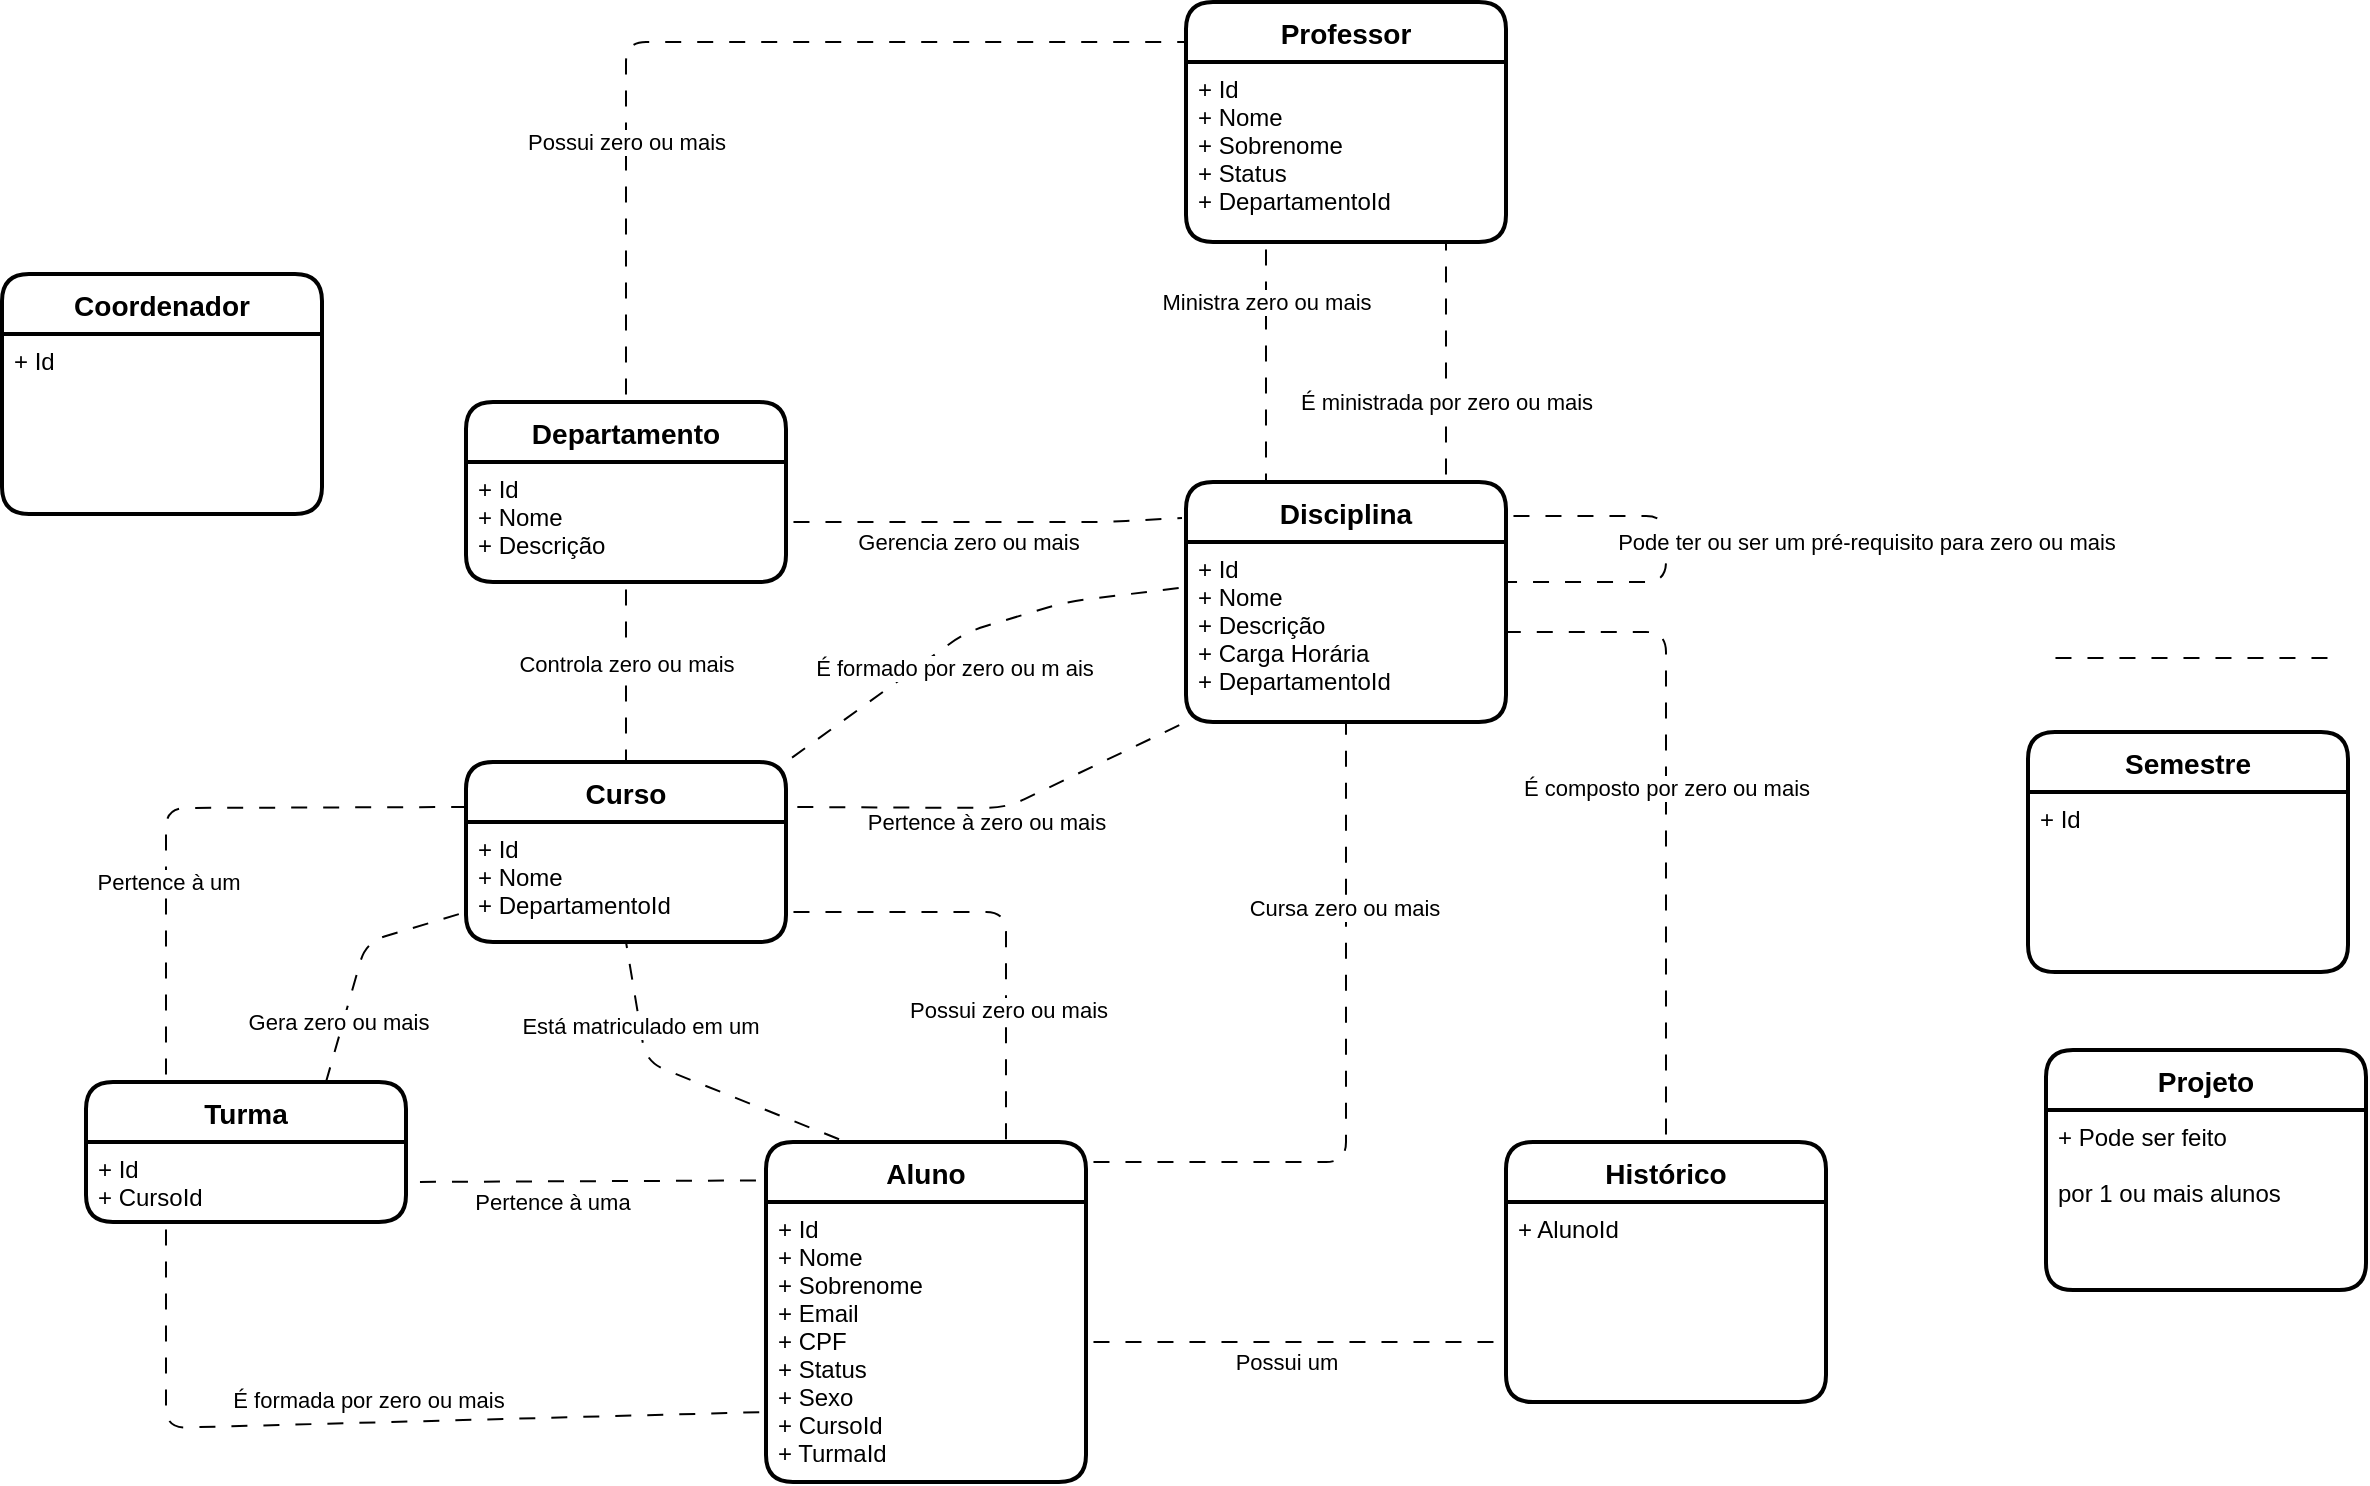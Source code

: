 <mxfile>
    <diagram id="aeK9TVIWi9eqSDKCjZsI" name="Page-1">
        <mxGraphModel dx="1793" dy="783" grid="0" gridSize="10" guides="1" tooltips="1" connect="1" arrows="1" fold="1" page="1" pageScale="1" pageWidth="4681" pageHeight="3300" math="0" shadow="0">
            <root>
                <mxCell id="0"/>
                <mxCell id="1" parent="0"/>
                <mxCell id="D5PJ7m-70zFiwvf29XOF-27" value="Professor" style="swimlane;childLayout=stackLayout;horizontal=1;startSize=30;horizontalStack=0;rounded=1;fontSize=14;fontStyle=1;strokeWidth=2;resizeParent=0;resizeLast=1;shadow=0;dashed=0;align=center;" parent="1" vertex="1">
                    <mxGeometry x="1100" y="90" width="160" height="120" as="geometry"/>
                </mxCell>
                <mxCell id="D5PJ7m-70zFiwvf29XOF-28" value="+ Id&#10;+ Nome&#10;+ Sobrenome&#10;+ Status&#10;+ DepartamentoId" style="align=left;strokeColor=none;fillColor=none;spacingLeft=4;fontSize=12;verticalAlign=top;resizable=0;rotatable=0;part=1;" parent="D5PJ7m-70zFiwvf29XOF-27" vertex="1">
                    <mxGeometry y="30" width="160" height="90" as="geometry"/>
                </mxCell>
                <mxCell id="D5PJ7m-70zFiwvf29XOF-29" value="Departamento" style="swimlane;childLayout=stackLayout;horizontal=1;startSize=30;horizontalStack=0;rounded=1;fontSize=14;fontStyle=1;strokeWidth=2;resizeParent=0;resizeLast=1;shadow=0;dashed=0;align=center;" parent="1" vertex="1">
                    <mxGeometry x="740" y="290" width="160" height="90" as="geometry"/>
                </mxCell>
                <mxCell id="D5PJ7m-70zFiwvf29XOF-30" value="+ Id&#10;+ Nome&#10;+ Descrição" style="align=left;strokeColor=none;fillColor=none;spacingLeft=4;fontSize=12;verticalAlign=top;resizable=0;rotatable=0;part=1;" parent="D5PJ7m-70zFiwvf29XOF-29" vertex="1">
                    <mxGeometry y="30" width="160" height="60" as="geometry"/>
                </mxCell>
                <mxCell id="D5PJ7m-70zFiwvf29XOF-31" value="Disciplina" style="swimlane;childLayout=stackLayout;horizontal=1;startSize=30;horizontalStack=0;rounded=1;fontSize=14;fontStyle=1;strokeWidth=2;resizeParent=0;resizeLast=1;shadow=0;dashed=0;align=center;" parent="1" vertex="1">
                    <mxGeometry x="1100" y="330" width="160" height="120" as="geometry"/>
                </mxCell>
                <mxCell id="D5PJ7m-70zFiwvf29XOF-32" value="+ Id&#10;+ Nome&#10;+ Descrição&#10;+ Carga Horária&#10;+ DepartamentoId&#10;" style="align=left;strokeColor=none;fillColor=none;spacingLeft=4;fontSize=12;verticalAlign=top;resizable=0;rotatable=0;part=1;" parent="D5PJ7m-70zFiwvf29XOF-31" vertex="1">
                    <mxGeometry y="30" width="160" height="90" as="geometry"/>
                </mxCell>
                <mxCell id="D5PJ7m-70zFiwvf29XOF-33" value="Curso" style="swimlane;childLayout=stackLayout;horizontal=1;startSize=30;horizontalStack=0;rounded=1;fontSize=14;fontStyle=1;strokeWidth=2;resizeParent=0;resizeLast=1;shadow=0;dashed=0;align=center;" parent="1" vertex="1">
                    <mxGeometry x="740" y="470" width="160" height="90" as="geometry"/>
                </mxCell>
                <mxCell id="D5PJ7m-70zFiwvf29XOF-34" value="+ Id&#10;+ Nome&#10;+ DepartamentoId&#10;" style="align=left;strokeColor=none;fillColor=none;spacingLeft=4;fontSize=12;verticalAlign=top;resizable=0;rotatable=0;part=1;" parent="D5PJ7m-70zFiwvf29XOF-33" vertex="1">
                    <mxGeometry y="30" width="160" height="60" as="geometry"/>
                </mxCell>
                <mxCell id="D5PJ7m-70zFiwvf29XOF-35" value="Aluno" style="swimlane;childLayout=stackLayout;horizontal=1;startSize=30;horizontalStack=0;rounded=1;fontSize=14;fontStyle=1;strokeWidth=2;resizeParent=0;resizeLast=1;shadow=0;dashed=0;align=center;comic=0;moveCells=0;treeMoving=0;treeFolding=0;autosize=0;" parent="1" vertex="1">
                    <mxGeometry x="890" y="660" width="160" height="170" as="geometry"/>
                </mxCell>
                <mxCell id="D5PJ7m-70zFiwvf29XOF-36" value="+ Id&#10;+ Nome&#10;+ Sobrenome&#10;+ Email&#10;+ CPF&#10;+ Status&#10;+ Sexo&#10;+ CursoId&#10;+ TurmaId&#10;" style="align=left;strokeColor=none;fillColor=none;spacingLeft=4;fontSize=12;verticalAlign=top;resizable=0;rotatable=0;part=1;" parent="D5PJ7m-70zFiwvf29XOF-35" vertex="1">
                    <mxGeometry y="30" width="160" height="140" as="geometry"/>
                </mxCell>
                <mxCell id="D5PJ7m-70zFiwvf29XOF-37" value="Turma" style="swimlane;childLayout=stackLayout;horizontal=1;startSize=30;horizontalStack=0;rounded=1;fontSize=14;fontStyle=1;strokeWidth=2;resizeParent=0;resizeLast=1;shadow=0;dashed=0;align=center;" parent="1" vertex="1">
                    <mxGeometry x="550" y="630" width="160" height="70" as="geometry"/>
                </mxCell>
                <mxCell id="D5PJ7m-70zFiwvf29XOF-38" value="+ Id&#10;+ CursoId" style="align=left;strokeColor=none;fillColor=none;spacingLeft=4;fontSize=12;verticalAlign=top;resizable=0;rotatable=0;part=1;" parent="D5PJ7m-70zFiwvf29XOF-37" vertex="1">
                    <mxGeometry y="30" width="160" height="40" as="geometry"/>
                </mxCell>
                <mxCell id="D5PJ7m-70zFiwvf29XOF-39" value="Semestre" style="swimlane;childLayout=stackLayout;horizontal=1;startSize=30;horizontalStack=0;rounded=1;fontSize=14;fontStyle=1;strokeWidth=2;resizeParent=0;resizeLast=1;shadow=0;dashed=0;align=center;" parent="1" vertex="1">
                    <mxGeometry x="1521" y="455" width="160" height="120" as="geometry"/>
                </mxCell>
                <mxCell id="D5PJ7m-70zFiwvf29XOF-40" value="+ Id&#10;" style="align=left;strokeColor=none;fillColor=none;spacingLeft=4;fontSize=12;verticalAlign=top;resizable=0;rotatable=0;part=1;" parent="D5PJ7m-70zFiwvf29XOF-39" vertex="1">
                    <mxGeometry y="30" width="160" height="90" as="geometry"/>
                </mxCell>
                <mxCell id="D5PJ7m-70zFiwvf29XOF-41" value="Histórico" style="swimlane;childLayout=stackLayout;horizontal=1;startSize=30;horizontalStack=0;rounded=1;fontSize=14;fontStyle=1;strokeWidth=2;resizeParent=0;resizeLast=1;shadow=0;dashed=0;align=center;" parent="1" vertex="1">
                    <mxGeometry x="1260" y="660" width="160" height="130" as="geometry"/>
                </mxCell>
                <mxCell id="D5PJ7m-70zFiwvf29XOF-42" value="+ AlunoId" style="align=left;strokeColor=none;fillColor=none;spacingLeft=4;fontSize=12;verticalAlign=top;resizable=0;rotatable=0;part=1;" parent="D5PJ7m-70zFiwvf29XOF-41" vertex="1">
                    <mxGeometry y="30" width="160" height="100" as="geometry"/>
                </mxCell>
                <mxCell id="D5PJ7m-70zFiwvf29XOF-47" value="Projeto" style="swimlane;childLayout=stackLayout;horizontal=1;startSize=30;horizontalStack=0;rounded=1;fontSize=14;fontStyle=1;strokeWidth=2;resizeParent=0;resizeLast=1;shadow=0;dashed=0;align=center;" parent="1" vertex="1">
                    <mxGeometry x="1530" y="614" width="160" height="120" as="geometry"/>
                </mxCell>
                <mxCell id="D5PJ7m-70zFiwvf29XOF-48" value="+ Pode ser feito &#10;&#10;por 1 ou mais alunos" style="align=left;strokeColor=none;fillColor=none;spacingLeft=4;fontSize=12;verticalAlign=top;resizable=0;rotatable=0;part=1;" parent="D5PJ7m-70zFiwvf29XOF-47" vertex="1">
                    <mxGeometry y="30" width="160" height="90" as="geometry"/>
                </mxCell>
                <mxCell id="D5PJ7m-70zFiwvf29XOF-49" value="" style="endArrow=none;html=1;rounded=1;exitX=0.5;exitY=0;exitDx=0;exitDy=0;entryX=-0.002;entryY=0.167;entryDx=0;entryDy=0;flowAnimation=1;ignoreEdge=0;comic=0;noJump=0;entryPerimeter=0;" parent="1" source="D5PJ7m-70zFiwvf29XOF-29" target="D5PJ7m-70zFiwvf29XOF-27" edge="1">
                    <mxGeometry relative="1" as="geometry">
                        <mxPoint x="820" y="270" as="sourcePoint"/>
                        <mxPoint x="850" y="150" as="targetPoint"/>
                        <Array as="points">
                            <mxPoint x="820" y="110"/>
                        </Array>
                    </mxGeometry>
                </mxCell>
                <mxCell id="D5PJ7m-70zFiwvf29XOF-50" value="Possui zero ou mais" style="edgeLabel;html=1;align=center;verticalAlign=middle;resizable=0;points=[];" parent="D5PJ7m-70zFiwvf29XOF-49" vertex="1" connectable="0">
                    <mxGeometry x="0.401" y="-1" relative="1" as="geometry">
                        <mxPoint x="-142" y="49" as="offset"/>
                    </mxGeometry>
                </mxCell>
                <mxCell id="D5PJ7m-70zFiwvf29XOF-51" value="" style="endArrow=none;html=1;rounded=1;flowAnimation=1;exitX=1;exitY=0.5;exitDx=0;exitDy=0;orthogonal=0;" parent="1" source="D5PJ7m-70zFiwvf29XOF-30" edge="1">
                    <mxGeometry relative="1" as="geometry">
                        <mxPoint x="930" y="350" as="sourcePoint"/>
                        <mxPoint x="1098" y="348" as="targetPoint"/>
                        <Array as="points">
                            <mxPoint x="1000" y="350"/>
                            <mxPoint x="1060" y="350"/>
                        </Array>
                    </mxGeometry>
                </mxCell>
                <mxCell id="D5PJ7m-70zFiwvf29XOF-52" value="Gerencia zero ou mais" style="edgeLabel;html=1;align=center;verticalAlign=middle;resizable=0;points=[];" parent="D5PJ7m-70zFiwvf29XOF-51" vertex="1" connectable="0">
                    <mxGeometry x="-0.119" relative="1" as="geometry">
                        <mxPoint x="4" y="10" as="offset"/>
                    </mxGeometry>
                </mxCell>
                <mxCell id="D5PJ7m-70zFiwvf29XOF-53" value="" style="endArrow=none;html=1;rounded=1;flowAnimation=1;exitX=0.25;exitY=1;exitDx=0;exitDy=0;entryX=0.25;entryY=0;entryDx=0;entryDy=0;" parent="1" source="D5PJ7m-70zFiwvf29XOF-28" target="D5PJ7m-70zFiwvf29XOF-31" edge="1">
                    <mxGeometry relative="1" as="geometry">
                        <mxPoint x="1090" y="280" as="sourcePoint"/>
                        <mxPoint x="1230" y="280" as="targetPoint"/>
                    </mxGeometry>
                </mxCell>
                <mxCell id="D5PJ7m-70zFiwvf29XOF-54" value="Ministra zero ou mais" style="edgeLabel;html=1;align=center;verticalAlign=middle;resizable=0;points=[];" parent="D5PJ7m-70zFiwvf29XOF-53" vertex="1" connectable="0">
                    <mxGeometry x="-0.15" relative="1" as="geometry">
                        <mxPoint y="-21" as="offset"/>
                    </mxGeometry>
                </mxCell>
                <mxCell id="D5PJ7m-70zFiwvf29XOF-55" value="" style="endArrow=none;html=1;rounded=1;flowAnimation=1;exitX=0;exitY=1;exitDx=0;exitDy=0;entryX=1;entryY=0.25;entryDx=0;entryDy=0;" parent="1" source="D5PJ7m-70zFiwvf29XOF-32" target="D5PJ7m-70zFiwvf29XOF-33" edge="1">
                    <mxGeometry relative="1" as="geometry">
                        <mxPoint x="1080" y="490" as="sourcePoint"/>
                        <mxPoint x="940" y="490" as="targetPoint"/>
                        <Array as="points">
                            <mxPoint x="1010" y="493"/>
                        </Array>
                    </mxGeometry>
                </mxCell>
                <mxCell id="D5PJ7m-70zFiwvf29XOF-56" value="Pertence à zero ou mais" style="edgeLabel;html=1;align=center;verticalAlign=middle;resizable=0;points=[];" parent="D5PJ7m-70zFiwvf29XOF-55" vertex="1" connectable="0">
                    <mxGeometry x="0.148" y="1" relative="1" as="geometry">
                        <mxPoint x="11" y="6" as="offset"/>
                    </mxGeometry>
                </mxCell>
                <mxCell id="D5PJ7m-70zFiwvf29XOF-57" value="" style="endArrow=none;html=1;rounded=0;flowAnimation=1;entryX=0.5;entryY=0;entryDx=0;entryDy=0;exitX=0.5;exitY=1;exitDx=0;exitDy=0;" parent="1" source="D5PJ7m-70zFiwvf29XOF-30" target="D5PJ7m-70zFiwvf29XOF-33" edge="1">
                    <mxGeometry relative="1" as="geometry">
                        <mxPoint x="750" y="420" as="sourcePoint"/>
                        <mxPoint x="890" y="420" as="targetPoint"/>
                    </mxGeometry>
                </mxCell>
                <mxCell id="D5PJ7m-70zFiwvf29XOF-58" value="Controla zero ou mais" style="edgeLabel;html=1;align=center;verticalAlign=middle;resizable=0;points=[];" parent="D5PJ7m-70zFiwvf29XOF-57" vertex="1" connectable="0">
                    <mxGeometry x="-0.518" relative="1" as="geometry">
                        <mxPoint y="19" as="offset"/>
                    </mxGeometry>
                </mxCell>
                <mxCell id="D5PJ7m-70zFiwvf29XOF-59" value="" style="endArrow=none;html=1;rounded=1;flowAnimation=1;exitX=0.25;exitY=1;exitDx=0;exitDy=0;entryX=0.25;entryY=0;entryDx=0;entryDy=0;" parent="1" edge="1">
                    <mxGeometry relative="1" as="geometry">
                        <mxPoint x="1230" y="330" as="sourcePoint"/>
                        <mxPoint x="1230" y="210" as="targetPoint"/>
                    </mxGeometry>
                </mxCell>
                <mxCell id="D5PJ7m-70zFiwvf29XOF-60" value="É ministrada por zero ou mais" style="edgeLabel;html=1;align=center;verticalAlign=middle;resizable=0;points=[];" parent="D5PJ7m-70zFiwvf29XOF-59" vertex="1" connectable="0">
                    <mxGeometry x="-0.15" relative="1" as="geometry">
                        <mxPoint y="11" as="offset"/>
                    </mxGeometry>
                </mxCell>
                <mxCell id="D5PJ7m-70zFiwvf29XOF-61" value="" style="endArrow=none;html=1;rounded=1;flowAnimation=1;exitX=1;exitY=0;exitDx=0;exitDy=0;orthogonal=0;entryX=0;entryY=0.25;entryDx=0;entryDy=0;" parent="1" source="D5PJ7m-70zFiwvf29XOF-33" target="D5PJ7m-70zFiwvf29XOF-32" edge="1">
                    <mxGeometry relative="1" as="geometry">
                        <mxPoint x="880" y="442" as="sourcePoint"/>
                        <mxPoint x="1078" y="440.0" as="targetPoint"/>
                        <Array as="points">
                            <mxPoint x="990" y="405"/>
                            <mxPoint x="1040" y="390"/>
                        </Array>
                    </mxGeometry>
                </mxCell>
                <mxCell id="D5PJ7m-70zFiwvf29XOF-62" value="É formado por zero ou m ais" style="edgeLabel;html=1;align=center;verticalAlign=middle;resizable=0;points=[];" parent="D5PJ7m-70zFiwvf29XOF-61" vertex="1" connectable="0">
                    <mxGeometry x="-0.119" relative="1" as="geometry">
                        <mxPoint x="4" y="10" as="offset"/>
                    </mxGeometry>
                </mxCell>
                <mxCell id="D5PJ7m-70zFiwvf29XOF-63" value="" style="endArrow=none;html=1;rounded=1;flowAnimation=1;exitX=1;exitY=0.5;exitDx=0;exitDy=0;" parent="1" source="D5PJ7m-70zFiwvf29XOF-36" edge="1">
                    <mxGeometry relative="1" as="geometry">
                        <mxPoint x="1060" y="744.58" as="sourcePoint"/>
                        <mxPoint x="1260" y="760" as="targetPoint"/>
                    </mxGeometry>
                </mxCell>
                <mxCell id="D5PJ7m-70zFiwvf29XOF-64" value="Possui um" style="edgeLabel;html=1;align=center;verticalAlign=middle;resizable=0;points=[];" parent="D5PJ7m-70zFiwvf29XOF-63" vertex="1" connectable="0">
                    <mxGeometry x="-0.137" relative="1" as="geometry">
                        <mxPoint x="9" y="10" as="offset"/>
                    </mxGeometry>
                </mxCell>
                <mxCell id="D5PJ7m-70zFiwvf29XOF-65" value="" style="endArrow=none;html=1;rounded=1;flowAnimation=1;exitX=1;exitY=0.059;exitDx=0;exitDy=0;exitPerimeter=0;entryX=0.5;entryY=1;entryDx=0;entryDy=0;" parent="1" source="D5PJ7m-70zFiwvf29XOF-35" target="D5PJ7m-70zFiwvf29XOF-32" edge="1">
                    <mxGeometry relative="1" as="geometry">
                        <mxPoint x="1110" y="650" as="sourcePoint"/>
                        <mxPoint x="1250" y="650" as="targetPoint"/>
                        <Array as="points">
                            <mxPoint x="1180" y="670"/>
                        </Array>
                    </mxGeometry>
                </mxCell>
                <mxCell id="D5PJ7m-70zFiwvf29XOF-66" value="Cursa zero ou mais" style="edgeLabel;html=1;align=center;verticalAlign=middle;resizable=0;points=[];" parent="D5PJ7m-70zFiwvf29XOF-65" vertex="1" connectable="0">
                    <mxGeometry x="0.469" y="1" relative="1" as="geometry">
                        <mxPoint as="offset"/>
                    </mxGeometry>
                </mxCell>
                <mxCell id="D5PJ7m-70zFiwvf29XOF-67" value="" style="endArrow=none;html=1;rounded=1;flowAnimation=1;exitX=0;exitY=0.75;exitDx=0;exitDy=0;entryX=0.75;entryY=0;entryDx=0;entryDy=0;" parent="1" source="D5PJ7m-70zFiwvf29XOF-34" target="D5PJ7m-70zFiwvf29XOF-37" edge="1">
                    <mxGeometry relative="1" as="geometry">
                        <mxPoint x="610" y="590" as="sourcePoint"/>
                        <mxPoint x="750" y="590" as="targetPoint"/>
                        <Array as="points">
                            <mxPoint x="690" y="560"/>
                        </Array>
                    </mxGeometry>
                </mxCell>
                <mxCell id="D5PJ7m-70zFiwvf29XOF-68" value="Gera zero ou mais" style="edgeLabel;html=1;align=center;verticalAlign=middle;resizable=0;points=[];" parent="D5PJ7m-70zFiwvf29XOF-67" vertex="1" connectable="0">
                    <mxGeometry x="0.696" y="1" relative="1" as="geometry">
                        <mxPoint y="-12" as="offset"/>
                    </mxGeometry>
                </mxCell>
                <mxCell id="D5PJ7m-70zFiwvf29XOF-69" value="" style="endArrow=none;html=1;rounded=1;flowAnimation=1;entryX=0;entryY=0.25;entryDx=0;entryDy=0;exitX=0.25;exitY=0;exitDx=0;exitDy=0;" parent="1" source="D5PJ7m-70zFiwvf29XOF-37" target="D5PJ7m-70zFiwvf29XOF-33" edge="1">
                    <mxGeometry relative="1" as="geometry">
                        <mxPoint x="570" y="514.66" as="sourcePoint"/>
                        <mxPoint x="710" y="514.66" as="targetPoint"/>
                        <Array as="points">
                            <mxPoint x="590" y="493"/>
                        </Array>
                    </mxGeometry>
                </mxCell>
                <mxCell id="D5PJ7m-70zFiwvf29XOF-70" value="Pertence à um" style="edgeLabel;html=1;align=center;verticalAlign=middle;resizable=0;points=[];" parent="D5PJ7m-70zFiwvf29XOF-69" vertex="1" connectable="0">
                    <mxGeometry x="-0.212" y="-1" relative="1" as="geometry">
                        <mxPoint y="13" as="offset"/>
                    </mxGeometry>
                </mxCell>
                <mxCell id="D5PJ7m-70zFiwvf29XOF-71" value="" style="endArrow=none;html=1;rounded=1;flowAnimation=1;entryX=0.5;entryY=1;entryDx=0;entryDy=0;exitX=0.25;exitY=0;exitDx=0;exitDy=0;" parent="1" source="D5PJ7m-70zFiwvf29XOF-35" target="D5PJ7m-70zFiwvf29XOF-34" edge="1">
                    <mxGeometry relative="1" as="geometry">
                        <mxPoint x="760" y="620.0" as="sourcePoint"/>
                        <mxPoint x="900" y="620.0" as="targetPoint"/>
                        <Array as="points">
                            <mxPoint x="830" y="620"/>
                        </Array>
                    </mxGeometry>
                </mxCell>
                <mxCell id="D5PJ7m-70zFiwvf29XOF-72" value="Está matriculado em um" style="edgeLabel;html=1;align=center;verticalAlign=middle;resizable=0;points=[];" parent="D5PJ7m-70zFiwvf29XOF-71" vertex="1" connectable="0">
                    <mxGeometry x="0.502" relative="1" as="geometry">
                        <mxPoint as="offset"/>
                    </mxGeometry>
                </mxCell>
                <mxCell id="D5PJ7m-70zFiwvf29XOF-73" value="" style="endArrow=none;html=1;rounded=1;flowAnimation=1;exitX=1;exitY=0.75;exitDx=0;exitDy=0;entryX=0.75;entryY=0;entryDx=0;entryDy=0;" parent="1" source="D5PJ7m-70zFiwvf29XOF-34" target="D5PJ7m-70zFiwvf29XOF-35" edge="1">
                    <mxGeometry relative="1" as="geometry">
                        <mxPoint x="930" y="560.0" as="sourcePoint"/>
                        <mxPoint x="1070" y="560.0" as="targetPoint"/>
                        <Array as="points">
                            <mxPoint x="1010" y="545"/>
                        </Array>
                    </mxGeometry>
                </mxCell>
                <mxCell id="D5PJ7m-70zFiwvf29XOF-74" value="Possui zero ou mais" style="edgeLabel;html=1;align=center;verticalAlign=middle;resizable=0;points=[];" parent="D5PJ7m-70zFiwvf29XOF-73" vertex="1" connectable="0">
                    <mxGeometry x="0.413" y="1" relative="1" as="geometry">
                        <mxPoint as="offset"/>
                    </mxGeometry>
                </mxCell>
                <mxCell id="D5PJ7m-70zFiwvf29XOF-75" value="" style="endArrow=none;html=1;rounded=1;flowAnimation=1;exitX=-0.008;exitY=0.113;exitDx=0;exitDy=0;exitPerimeter=0;entryX=1;entryY=0.5;entryDx=0;entryDy=0;" parent="1" source="D5PJ7m-70zFiwvf29XOF-35" target="D5PJ7m-70zFiwvf29XOF-38" edge="1">
                    <mxGeometry relative="1" as="geometry">
                        <mxPoint x="870" y="680" as="sourcePoint"/>
                        <mxPoint x="730" y="680" as="targetPoint"/>
                    </mxGeometry>
                </mxCell>
                <mxCell id="D5PJ7m-70zFiwvf29XOF-76" value="Pertence à uma" style="edgeLabel;html=1;align=center;verticalAlign=middle;resizable=0;points=[];" parent="D5PJ7m-70zFiwvf29XOF-75" vertex="1" connectable="0">
                    <mxGeometry x="0.183" relative="1" as="geometry">
                        <mxPoint y="10" as="offset"/>
                    </mxGeometry>
                </mxCell>
                <mxCell id="D5PJ7m-70zFiwvf29XOF-77" value="" style="endArrow=none;html=1;rounded=1;flowAnimation=1;entryX=0;entryY=0.75;entryDx=0;entryDy=0;exitX=0.25;exitY=1;exitDx=0;exitDy=0;startArrow=none;startFill=0;endFill=0;" parent="1" source="D5PJ7m-70zFiwvf29XOF-38" target="D5PJ7m-70zFiwvf29XOF-36" edge="1">
                    <mxGeometry relative="1" as="geometry">
                        <mxPoint x="720" y="790" as="sourcePoint"/>
                        <mxPoint x="860" y="790" as="targetPoint"/>
                        <Array as="points">
                            <mxPoint x="590" y="803"/>
                        </Array>
                    </mxGeometry>
                </mxCell>
                <mxCell id="D5PJ7m-70zFiwvf29XOF-78" value="É formada por zero ou mais" style="edgeLabel;html=1;align=center;verticalAlign=middle;resizable=0;points=[];" parent="D5PJ7m-70zFiwvf29XOF-77" vertex="1" connectable="0">
                    <mxGeometry x="-0.234" relative="1" as="geometry">
                        <mxPoint x="49" y="-13" as="offset"/>
                    </mxGeometry>
                </mxCell>
                <mxCell id="D5PJ7m-70zFiwvf29XOF-79" value="" style="endArrow=none;html=1;rounded=1;flowAnimation=1;exitX=0.5;exitY=0;exitDx=0;exitDy=0;entryX=1;entryY=0.5;entryDx=0;entryDy=0;" parent="1" source="D5PJ7m-70zFiwvf29XOF-41" target="D5PJ7m-70zFiwvf29XOF-32" edge="1">
                    <mxGeometry relative="1" as="geometry">
                        <mxPoint x="1250" y="580" as="sourcePoint"/>
                        <mxPoint x="1300" y="420" as="targetPoint"/>
                        <Array as="points">
                            <mxPoint x="1340" y="405"/>
                        </Array>
                    </mxGeometry>
                </mxCell>
                <mxCell id="D5PJ7m-70zFiwvf29XOF-80" value="É composto por zero ou mais" style="edgeLabel;html=1;align=center;verticalAlign=middle;resizable=0;points=[];" parent="D5PJ7m-70zFiwvf29XOF-79" vertex="1" connectable="0">
                    <mxGeometry x="0.06" relative="1" as="geometry">
                        <mxPoint as="offset"/>
                    </mxGeometry>
                </mxCell>
                <mxCell id="D5PJ7m-70zFiwvf29XOF-81" value="" style="endArrow=none;html=1;rounded=1;flowAnimation=1;" parent="1" edge="1">
                    <mxGeometry relative="1" as="geometry">
                        <mxPoint x="1531" y="418" as="sourcePoint"/>
                        <mxPoint x="1671" y="418" as="targetPoint"/>
                    </mxGeometry>
                </mxCell>
                <mxCell id="D5PJ7m-70zFiwvf29XOF-82" value="" style="endArrow=none;html=1;rounded=1;flowAnimation=1;exitX=1;exitY=0.167;exitDx=0;exitDy=0;exitPerimeter=0;" parent="1" edge="1">
                    <mxGeometry relative="1" as="geometry">
                        <mxPoint x="1260" y="347.04" as="sourcePoint"/>
                        <mxPoint x="1260" y="380" as="targetPoint"/>
                        <Array as="points">
                            <mxPoint x="1340" y="347"/>
                            <mxPoint x="1340" y="380"/>
                        </Array>
                    </mxGeometry>
                </mxCell>
                <mxCell id="D5PJ7m-70zFiwvf29XOF-83" value="Pode ter ou ser um pré-requisito para zero ou mais" style="edgeLabel;html=1;align=center;verticalAlign=middle;resizable=0;points=[];" parent="D5PJ7m-70zFiwvf29XOF-82" vertex="1" connectable="0">
                    <mxGeometry x="-0.714" y="1" relative="1" as="geometry">
                        <mxPoint x="152" y="14" as="offset"/>
                    </mxGeometry>
                </mxCell>
                <mxCell id="D5PJ7m-70zFiwvf29XOF-84" value="Coordenador" style="swimlane;childLayout=stackLayout;horizontal=1;startSize=30;horizontalStack=0;rounded=1;fontSize=14;fontStyle=1;strokeWidth=2;resizeParent=0;resizeLast=1;shadow=0;dashed=0;align=center;" parent="1" vertex="1">
                    <mxGeometry x="508" y="226" width="160" height="120" as="geometry"/>
                </mxCell>
                <mxCell id="D5PJ7m-70zFiwvf29XOF-85" value="+ Id&#10;" style="align=left;strokeColor=none;fillColor=none;spacingLeft=4;fontSize=12;verticalAlign=top;resizable=0;rotatable=0;part=1;" parent="D5PJ7m-70zFiwvf29XOF-84" vertex="1">
                    <mxGeometry y="30" width="160" height="90" as="geometry"/>
                </mxCell>
            </root>
        </mxGraphModel>
    </diagram>
</mxfile>